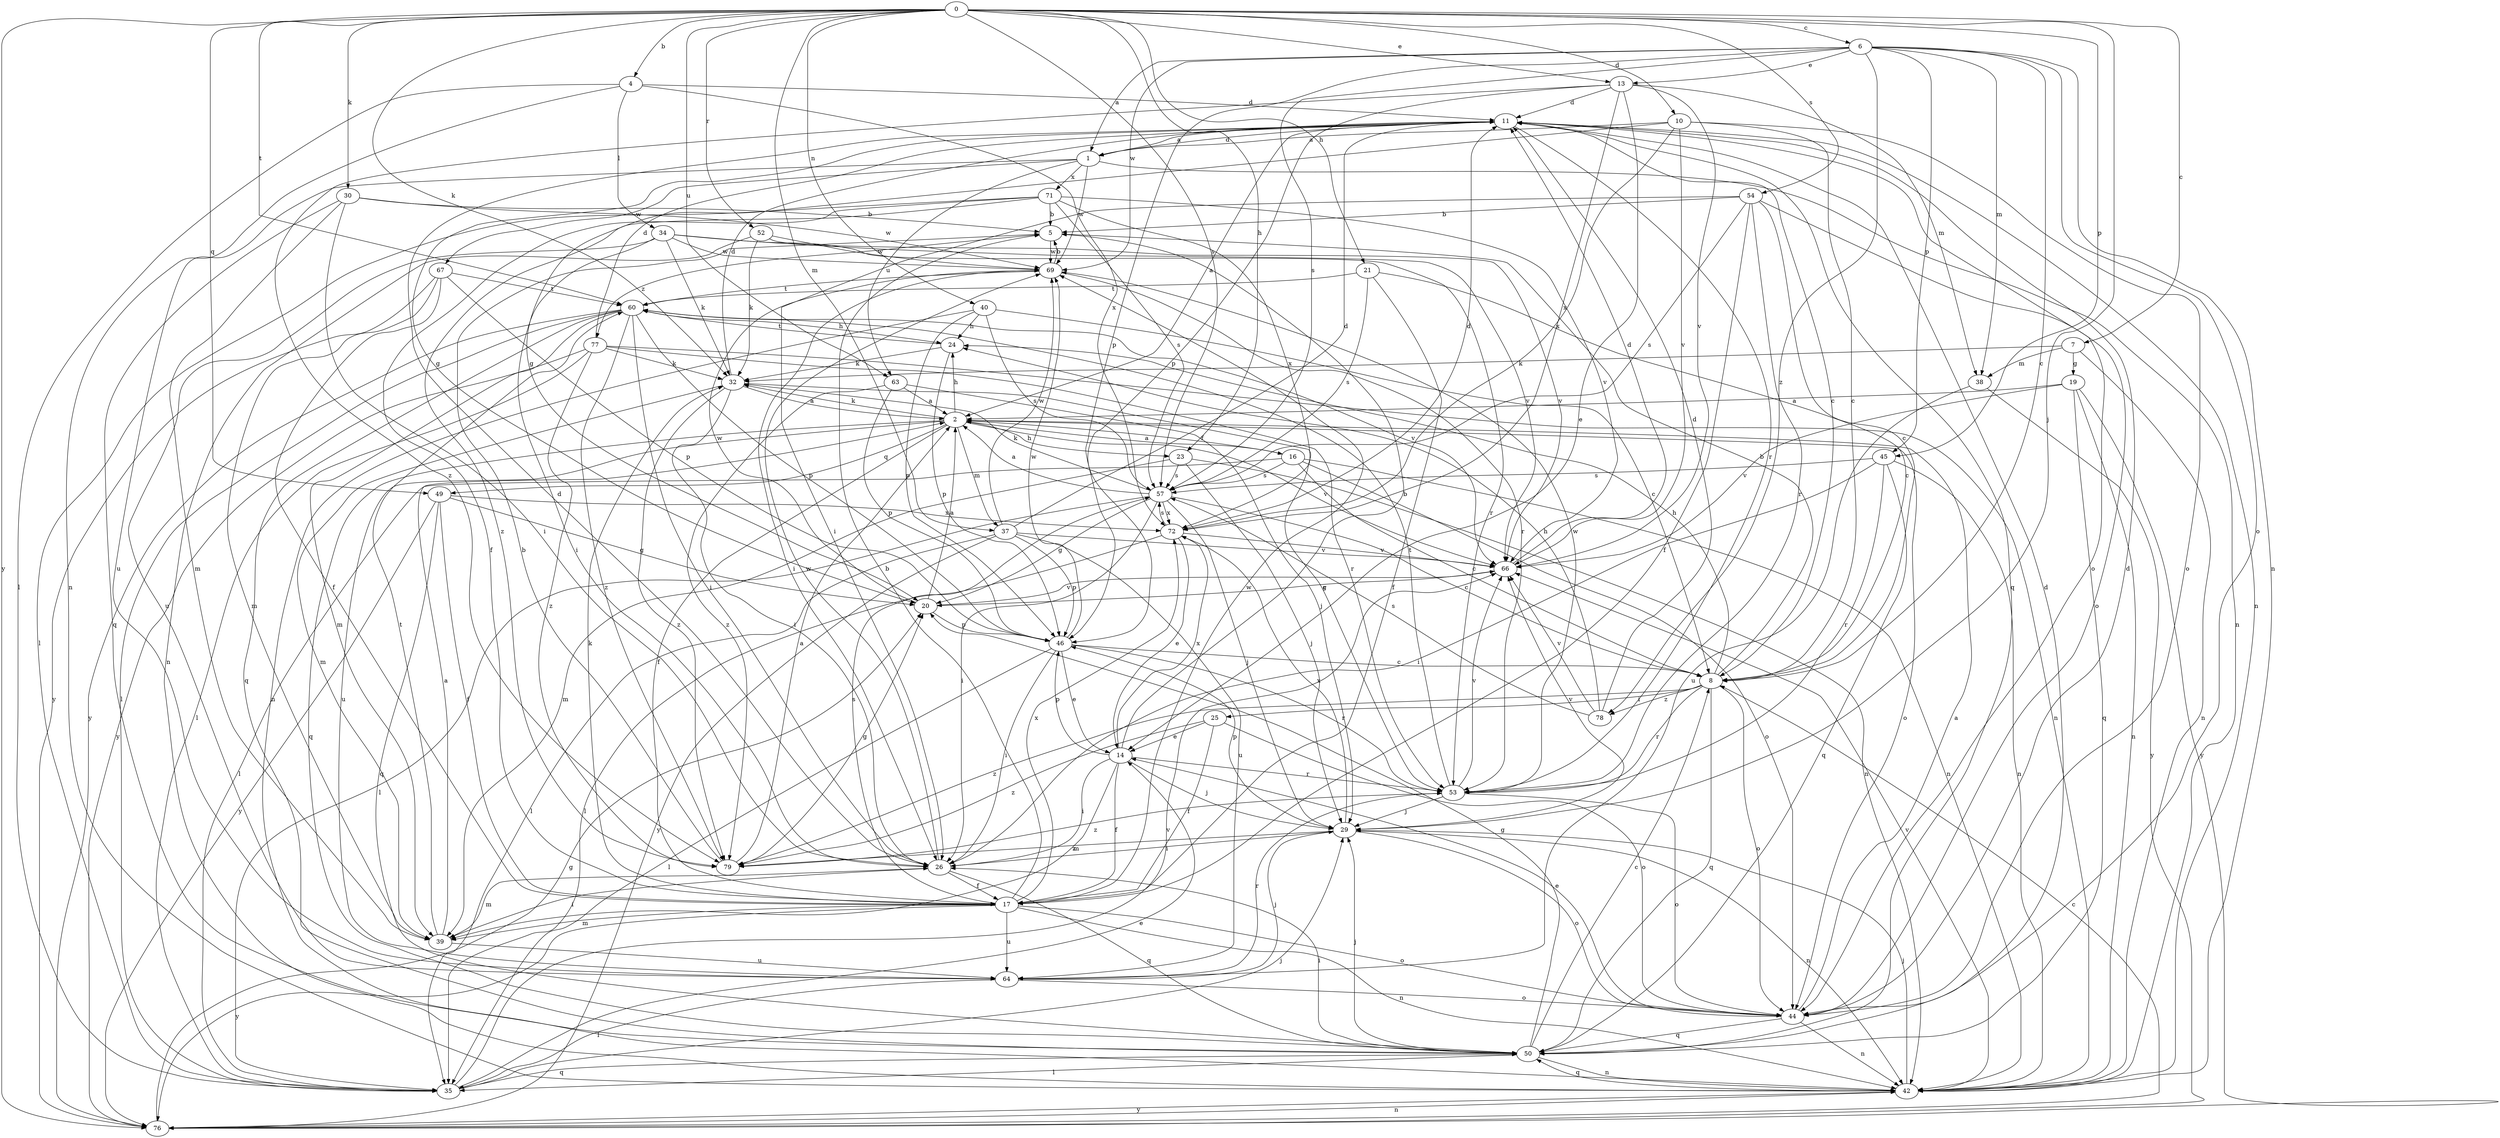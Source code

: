 strict digraph  {
0;
1;
2;
4;
5;
6;
7;
8;
10;
11;
13;
14;
16;
17;
19;
20;
21;
23;
24;
25;
26;
29;
30;
32;
34;
35;
37;
38;
39;
40;
42;
44;
45;
46;
49;
50;
52;
53;
54;
57;
60;
63;
64;
66;
67;
69;
71;
72;
76;
77;
78;
79;
0 -> 4  [label=b];
0 -> 6  [label=c];
0 -> 7  [label=c];
0 -> 10  [label=d];
0 -> 13  [label=e];
0 -> 21  [label=h];
0 -> 23  [label=h];
0 -> 29  [label=j];
0 -> 30  [label=k];
0 -> 32  [label=k];
0 -> 37  [label=m];
0 -> 40  [label=n];
0 -> 45  [label=p];
0 -> 49  [label=q];
0 -> 52  [label=r];
0 -> 54  [label=s];
0 -> 57  [label=s];
0 -> 60  [label=t];
0 -> 63  [label=u];
0 -> 76  [label=y];
1 -> 11  [label=d];
1 -> 42  [label=n];
1 -> 63  [label=u];
1 -> 64  [label=u];
1 -> 67  [label=w];
1 -> 69  [label=w];
1 -> 71  [label=x];
2 -> 16  [label=f];
2 -> 17  [label=f];
2 -> 23  [label=h];
2 -> 24  [label=h];
2 -> 32  [label=k];
2 -> 37  [label=m];
2 -> 44  [label=o];
2 -> 49  [label=q];
2 -> 50  [label=q];
2 -> 64  [label=u];
2 -> 66  [label=v];
4 -> 11  [label=d];
4 -> 34  [label=l];
4 -> 35  [label=l];
4 -> 42  [label=n];
4 -> 72  [label=x];
5 -> 69  [label=w];
5 -> 77  [label=z];
6 -> 1  [label=a];
6 -> 8  [label=c];
6 -> 13  [label=e];
6 -> 38  [label=m];
6 -> 42  [label=n];
6 -> 44  [label=o];
6 -> 45  [label=p];
6 -> 46  [label=p];
6 -> 57  [label=s];
6 -> 69  [label=w];
6 -> 78  [label=z];
7 -> 19  [label=g];
7 -> 32  [label=k];
7 -> 38  [label=m];
7 -> 42  [label=n];
8 -> 5  [label=b];
8 -> 24  [label=h];
8 -> 25  [label=i];
8 -> 44  [label=o];
8 -> 50  [label=q];
8 -> 53  [label=r];
8 -> 78  [label=z];
8 -> 79  [label=z];
10 -> 1  [label=a];
10 -> 8  [label=c];
10 -> 20  [label=g];
10 -> 44  [label=o];
10 -> 66  [label=v];
10 -> 72  [label=x];
11 -> 1  [label=a];
11 -> 2  [label=a];
11 -> 8  [label=c];
11 -> 20  [label=g];
11 -> 42  [label=n];
11 -> 44  [label=o];
11 -> 50  [label=q];
11 -> 53  [label=r];
13 -> 11  [label=d];
13 -> 14  [label=e];
13 -> 38  [label=m];
13 -> 46  [label=p];
13 -> 66  [label=v];
13 -> 72  [label=x];
13 -> 79  [label=z];
14 -> 5  [label=b];
14 -> 17  [label=f];
14 -> 26  [label=i];
14 -> 29  [label=j];
14 -> 39  [label=m];
14 -> 46  [label=p];
14 -> 53  [label=r];
14 -> 72  [label=x];
16 -> 2  [label=a];
16 -> 8  [label=c];
16 -> 35  [label=l];
16 -> 42  [label=n];
16 -> 44  [label=o];
16 -> 57  [label=s];
17 -> 5  [label=b];
17 -> 32  [label=k];
17 -> 39  [label=m];
17 -> 42  [label=n];
17 -> 44  [label=o];
17 -> 57  [label=s];
17 -> 64  [label=u];
17 -> 69  [label=w];
17 -> 72  [label=x];
17 -> 76  [label=y];
19 -> 2  [label=a];
19 -> 42  [label=n];
19 -> 50  [label=q];
19 -> 66  [label=v];
19 -> 76  [label=y];
20 -> 2  [label=a];
20 -> 46  [label=p];
20 -> 66  [label=v];
20 -> 69  [label=w];
21 -> 8  [label=c];
21 -> 17  [label=f];
21 -> 57  [label=s];
21 -> 60  [label=t];
23 -> 29  [label=j];
23 -> 39  [label=m];
23 -> 42  [label=n];
23 -> 57  [label=s];
24 -> 32  [label=k];
24 -> 46  [label=p];
24 -> 60  [label=t];
25 -> 14  [label=e];
25 -> 17  [label=f];
25 -> 44  [label=o];
25 -> 79  [label=z];
26 -> 11  [label=d];
26 -> 17  [label=f];
26 -> 39  [label=m];
26 -> 50  [label=q];
26 -> 69  [label=w];
29 -> 26  [label=i];
29 -> 42  [label=n];
29 -> 44  [label=o];
29 -> 46  [label=p];
29 -> 66  [label=v];
29 -> 72  [label=x];
29 -> 79  [label=z];
30 -> 5  [label=b];
30 -> 26  [label=i];
30 -> 39  [label=m];
30 -> 50  [label=q];
30 -> 69  [label=w];
32 -> 2  [label=a];
32 -> 11  [label=d];
32 -> 26  [label=i];
32 -> 39  [label=m];
32 -> 53  [label=r];
32 -> 79  [label=z];
34 -> 26  [label=i];
34 -> 32  [label=k];
34 -> 53  [label=r];
34 -> 64  [label=u];
34 -> 66  [label=v];
34 -> 69  [label=w];
35 -> 14  [label=e];
35 -> 29  [label=j];
35 -> 50  [label=q];
35 -> 66  [label=v];
37 -> 11  [label=d];
37 -> 35  [label=l];
37 -> 46  [label=p];
37 -> 64  [label=u];
37 -> 66  [label=v];
37 -> 69  [label=w];
37 -> 76  [label=y];
38 -> 64  [label=u];
38 -> 76  [label=y];
39 -> 2  [label=a];
39 -> 26  [label=i];
39 -> 60  [label=t];
39 -> 64  [label=u];
40 -> 8  [label=c];
40 -> 24  [label=h];
40 -> 42  [label=n];
40 -> 46  [label=p];
40 -> 57  [label=s];
42 -> 29  [label=j];
42 -> 50  [label=q];
42 -> 66  [label=v];
42 -> 76  [label=y];
44 -> 2  [label=a];
44 -> 11  [label=d];
44 -> 14  [label=e];
44 -> 42  [label=n];
44 -> 50  [label=q];
45 -> 26  [label=i];
45 -> 42  [label=n];
45 -> 50  [label=q];
45 -> 53  [label=r];
45 -> 57  [label=s];
46 -> 8  [label=c];
46 -> 14  [label=e];
46 -> 26  [label=i];
46 -> 35  [label=l];
46 -> 53  [label=r];
46 -> 69  [label=w];
49 -> 17  [label=f];
49 -> 20  [label=g];
49 -> 50  [label=q];
49 -> 72  [label=x];
49 -> 76  [label=y];
50 -> 8  [label=c];
50 -> 11  [label=d];
50 -> 20  [label=g];
50 -> 26  [label=i];
50 -> 29  [label=j];
50 -> 35  [label=l];
50 -> 42  [label=n];
52 -> 32  [label=k];
52 -> 42  [label=n];
52 -> 66  [label=v];
52 -> 69  [label=w];
53 -> 29  [label=j];
53 -> 44  [label=o];
53 -> 60  [label=t];
53 -> 66  [label=v];
53 -> 69  [label=w];
53 -> 79  [label=z];
54 -> 5  [label=b];
54 -> 8  [label=c];
54 -> 17  [label=f];
54 -> 26  [label=i];
54 -> 44  [label=o];
54 -> 53  [label=r];
54 -> 57  [label=s];
57 -> 2  [label=a];
57 -> 8  [label=c];
57 -> 20  [label=g];
57 -> 26  [label=i];
57 -> 29  [label=j];
57 -> 32  [label=k];
57 -> 35  [label=l];
57 -> 72  [label=x];
60 -> 24  [label=h];
60 -> 26  [label=i];
60 -> 35  [label=l];
60 -> 39  [label=m];
60 -> 46  [label=p];
60 -> 50  [label=q];
60 -> 66  [label=v];
60 -> 76  [label=y];
60 -> 79  [label=z];
63 -> 2  [label=a];
63 -> 29  [label=j];
63 -> 46  [label=p];
63 -> 79  [label=z];
64 -> 29  [label=j];
64 -> 35  [label=l];
64 -> 44  [label=o];
64 -> 53  [label=r];
66 -> 11  [label=d];
66 -> 20  [label=g];
67 -> 17  [label=f];
67 -> 39  [label=m];
67 -> 46  [label=p];
67 -> 60  [label=t];
67 -> 76  [label=y];
69 -> 5  [label=b];
69 -> 26  [label=i];
69 -> 53  [label=r];
69 -> 60  [label=t];
71 -> 5  [label=b];
71 -> 17  [label=f];
71 -> 35  [label=l];
71 -> 57  [label=s];
71 -> 66  [label=v];
71 -> 72  [label=x];
71 -> 79  [label=z];
72 -> 11  [label=d];
72 -> 14  [label=e];
72 -> 35  [label=l];
72 -> 57  [label=s];
72 -> 66  [label=v];
76 -> 8  [label=c];
76 -> 20  [label=g];
76 -> 42  [label=n];
77 -> 11  [label=d];
77 -> 32  [label=k];
77 -> 35  [label=l];
77 -> 42  [label=n];
77 -> 53  [label=r];
77 -> 76  [label=y];
77 -> 79  [label=z];
78 -> 11  [label=d];
78 -> 24  [label=h];
78 -> 57  [label=s];
78 -> 66  [label=v];
79 -> 2  [label=a];
79 -> 5  [label=b];
79 -> 20  [label=g];
}
